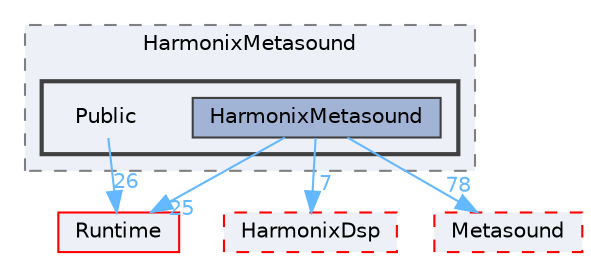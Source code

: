 digraph "Public"
{
 // INTERACTIVE_SVG=YES
 // LATEX_PDF_SIZE
  bgcolor="transparent";
  edge [fontname=Helvetica,fontsize=10,labelfontname=Helvetica,labelfontsize=10];
  node [fontname=Helvetica,fontsize=10,shape=box,height=0.2,width=0.4];
  compound=true
  subgraph clusterdir_177e1130fdfacc4fdb100e11460f146f {
    graph [ bgcolor="#edf0f7", pencolor="grey50", label="HarmonixMetasound", fontname=Helvetica,fontsize=10 style="filled,dashed", URL="dir_177e1130fdfacc4fdb100e11460f146f.html",tooltip=""]
  subgraph clusterdir_6bd7e560a3e8f4c85e7de963893ceee3 {
    graph [ bgcolor="#edf0f7", pencolor="grey25", label="", fontname=Helvetica,fontsize=10 style="filled,bold", URL="dir_6bd7e560a3e8f4c85e7de963893ceee3.html",tooltip=""]
    dir_6bd7e560a3e8f4c85e7de963893ceee3 [shape=plaintext, label="Public"];
  dir_5cc2dc08eda5900565b5fe76cb544a13 [label="HarmonixMetasound", fillcolor="#a2b4d6", color="grey25", style="filled", URL="dir_5cc2dc08eda5900565b5fe76cb544a13.html",tooltip=""];
  }
  }
  dir_4e1a6c5cdd9198d90377cec3c249fdb9 [label="HarmonixDsp", fillcolor="#edf0f7", color="red", style="filled,dashed", URL="dir_4e1a6c5cdd9198d90377cec3c249fdb9.html",tooltip=""];
  dir_52d1b8d6fa9cdd7a31b461c66b8032c4 [label="Metasound", fillcolor="#edf0f7", color="red", style="filled,dashed", URL="dir_52d1b8d6fa9cdd7a31b461c66b8032c4.html",tooltip=""];
  dir_7536b172fbd480bfd146a1b1acd6856b [label="Runtime", fillcolor="#edf0f7", color="red", style="filled", URL="dir_7536b172fbd480bfd146a1b1acd6856b.html",tooltip=""];
  dir_6bd7e560a3e8f4c85e7de963893ceee3->dir_7536b172fbd480bfd146a1b1acd6856b [headlabel="26", labeldistance=1.5 headhref="dir_000867_000984.html" href="dir_000867_000984.html" color="steelblue1" fontcolor="steelblue1"];
  dir_5cc2dc08eda5900565b5fe76cb544a13->dir_4e1a6c5cdd9198d90377cec3c249fdb9 [headlabel="7", labeldistance=1.5 headhref="dir_000469_000466.html" href="dir_000469_000466.html" color="steelblue1" fontcolor="steelblue1"];
  dir_5cc2dc08eda5900565b5fe76cb544a13->dir_52d1b8d6fa9cdd7a31b461c66b8032c4 [headlabel="78", labeldistance=1.5 headhref="dir_000469_000635.html" href="dir_000469_000635.html" color="steelblue1" fontcolor="steelblue1"];
  dir_5cc2dc08eda5900565b5fe76cb544a13->dir_7536b172fbd480bfd146a1b1acd6856b [headlabel="25", labeldistance=1.5 headhref="dir_000469_000984.html" href="dir_000469_000984.html" color="steelblue1" fontcolor="steelblue1"];
}
